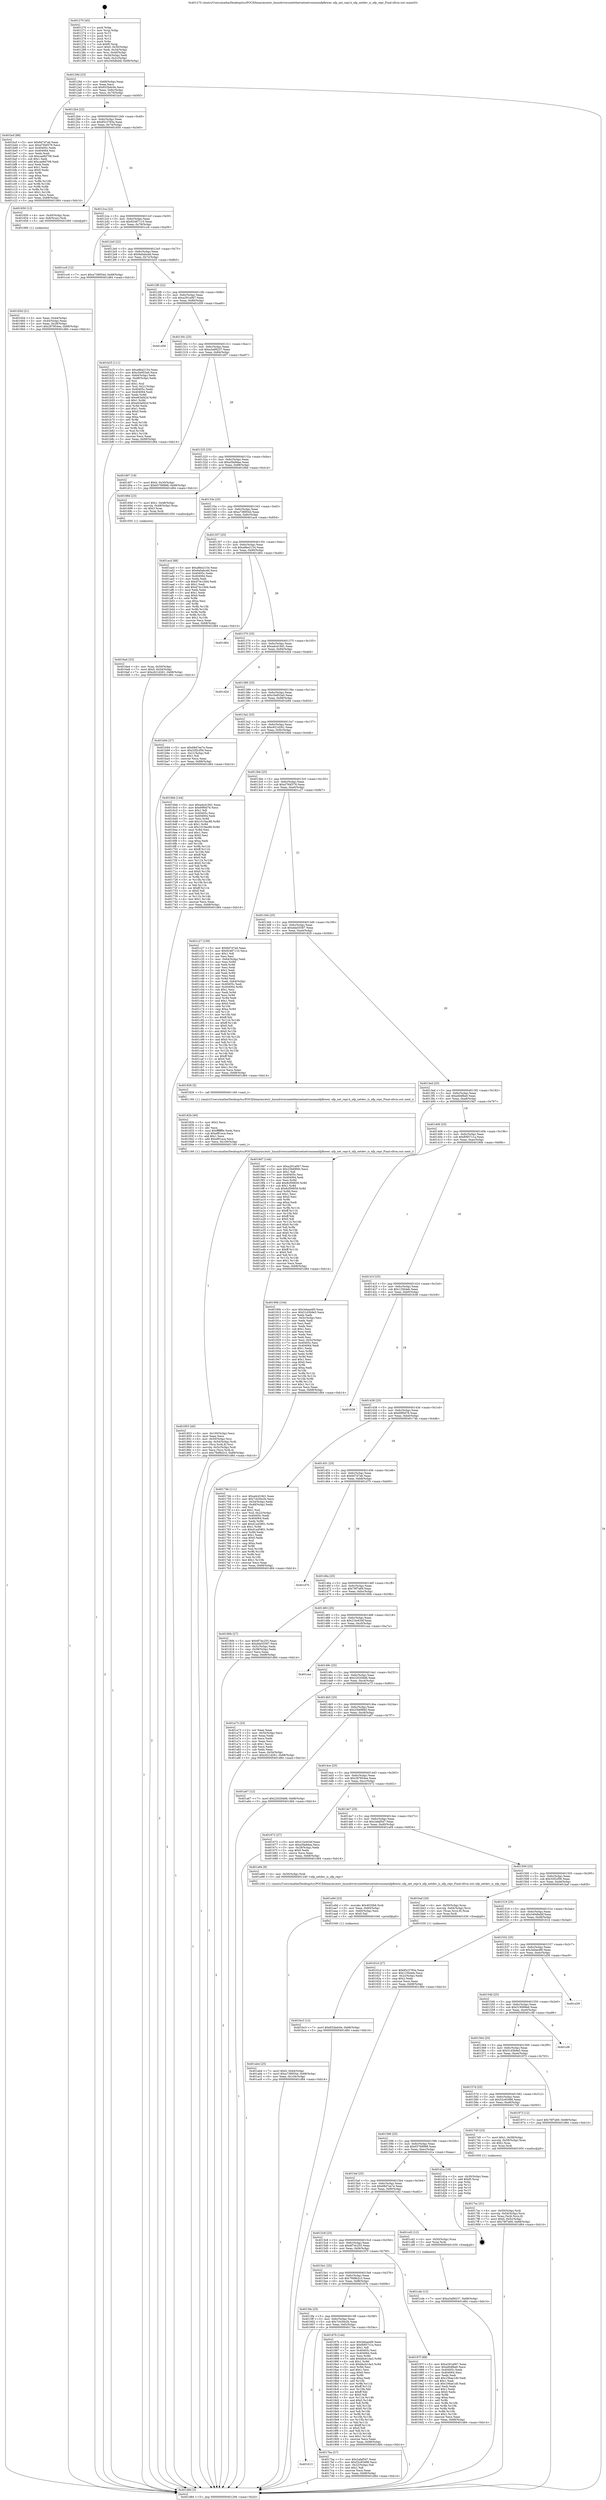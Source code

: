 digraph "0x401270" {
  label = "0x401270 (/mnt/c/Users/mathe/Desktop/tcc/POCII/binaries/extr_linuxdriversnetethernetnetronomenfpflower..nfp_net_repr.h_nfp_netdev_is_nfp_repr_Final-ollvm.out::main(0))"
  labelloc = "t"
  node[shape=record]

  Entry [label="",width=0.3,height=0.3,shape=circle,fillcolor=black,style=filled]
  "0x40129d" [label="{
     0x40129d [23]\l
     | [instrs]\l
     &nbsp;&nbsp;0x40129d \<+3\>: mov -0x68(%rbp),%eax\l
     &nbsp;&nbsp;0x4012a0 \<+2\>: mov %eax,%ecx\l
     &nbsp;&nbsp;0x4012a2 \<+6\>: sub $0x832bdc0e,%ecx\l
     &nbsp;&nbsp;0x4012a8 \<+3\>: mov %eax,-0x6c(%rbp)\l
     &nbsp;&nbsp;0x4012ab \<+3\>: mov %ecx,-0x70(%rbp)\l
     &nbsp;&nbsp;0x4012ae \<+6\>: je 0000000000401bcf \<main+0x95f\>\l
  }"]
  "0x401bcf" [label="{
     0x401bcf [88]\l
     | [instrs]\l
     &nbsp;&nbsp;0x401bcf \<+5\>: mov $0x6d7d7a6,%eax\l
     &nbsp;&nbsp;0x401bd4 \<+5\>: mov $0xd784f378,%ecx\l
     &nbsp;&nbsp;0x401bd9 \<+7\>: mov 0x40405c,%edx\l
     &nbsp;&nbsp;0x401be0 \<+7\>: mov 0x404064,%esi\l
     &nbsp;&nbsp;0x401be7 \<+2\>: mov %edx,%edi\l
     &nbsp;&nbsp;0x401be9 \<+6\>: sub $0xcae8d708,%edi\l
     &nbsp;&nbsp;0x401bef \<+3\>: sub $0x1,%edi\l
     &nbsp;&nbsp;0x401bf2 \<+6\>: add $0xcae8d708,%edi\l
     &nbsp;&nbsp;0x401bf8 \<+3\>: imul %edi,%edx\l
     &nbsp;&nbsp;0x401bfb \<+3\>: and $0x1,%edx\l
     &nbsp;&nbsp;0x401bfe \<+3\>: cmp $0x0,%edx\l
     &nbsp;&nbsp;0x401c01 \<+4\>: sete %r8b\l
     &nbsp;&nbsp;0x401c05 \<+3\>: cmp $0xa,%esi\l
     &nbsp;&nbsp;0x401c08 \<+4\>: setl %r9b\l
     &nbsp;&nbsp;0x401c0c \<+3\>: mov %r8b,%r10b\l
     &nbsp;&nbsp;0x401c0f \<+3\>: and %r9b,%r10b\l
     &nbsp;&nbsp;0x401c12 \<+3\>: xor %r9b,%r8b\l
     &nbsp;&nbsp;0x401c15 \<+3\>: or %r8b,%r10b\l
     &nbsp;&nbsp;0x401c18 \<+4\>: test $0x1,%r10b\l
     &nbsp;&nbsp;0x401c1c \<+3\>: cmovne %ecx,%eax\l
     &nbsp;&nbsp;0x401c1f \<+3\>: mov %eax,-0x68(%rbp)\l
     &nbsp;&nbsp;0x401c22 \<+5\>: jmp 0000000000401d84 \<main+0xb14\>\l
  }"]
  "0x4012b4" [label="{
     0x4012b4 [22]\l
     | [instrs]\l
     &nbsp;&nbsp;0x4012b4 \<+5\>: jmp 00000000004012b9 \<main+0x49\>\l
     &nbsp;&nbsp;0x4012b9 \<+3\>: mov -0x6c(%rbp),%eax\l
     &nbsp;&nbsp;0x4012bc \<+5\>: sub $0x85c3783a,%eax\l
     &nbsp;&nbsp;0x4012c1 \<+3\>: mov %eax,-0x74(%rbp)\l
     &nbsp;&nbsp;0x4012c4 \<+6\>: je 0000000000401650 \<main+0x3e0\>\l
  }"]
  Exit [label="",width=0.3,height=0.3,shape=circle,fillcolor=black,style=filled,peripheries=2]
  "0x401650" [label="{
     0x401650 [13]\l
     | [instrs]\l
     &nbsp;&nbsp;0x401650 \<+4\>: mov -0x40(%rbp),%rax\l
     &nbsp;&nbsp;0x401654 \<+4\>: mov 0x8(%rax),%rdi\l
     &nbsp;&nbsp;0x401658 \<+5\>: call 0000000000401060 \<atoi@plt\>\l
     | [calls]\l
     &nbsp;&nbsp;0x401060 \{1\} (unknown)\l
  }"]
  "0x4012ca" [label="{
     0x4012ca [22]\l
     | [instrs]\l
     &nbsp;&nbsp;0x4012ca \<+5\>: jmp 00000000004012cf \<main+0x5f\>\l
     &nbsp;&nbsp;0x4012cf \<+3\>: mov -0x6c(%rbp),%eax\l
     &nbsp;&nbsp;0x4012d2 \<+5\>: sub $0x92487110,%eax\l
     &nbsp;&nbsp;0x4012d7 \<+3\>: mov %eax,-0x78(%rbp)\l
     &nbsp;&nbsp;0x4012da \<+6\>: je 0000000000401cc6 \<main+0xa56\>\l
  }"]
  "0x401cde" [label="{
     0x401cde [12]\l
     | [instrs]\l
     &nbsp;&nbsp;0x401cde \<+7\>: movl $0xa3a99237,-0x68(%rbp)\l
     &nbsp;&nbsp;0x401ce5 \<+5\>: jmp 0000000000401d84 \<main+0xb14\>\l
  }"]
  "0x401cc6" [label="{
     0x401cc6 [12]\l
     | [instrs]\l
     &nbsp;&nbsp;0x401cc6 \<+7\>: movl $0xa738954d,-0x68(%rbp)\l
     &nbsp;&nbsp;0x401ccd \<+5\>: jmp 0000000000401d84 \<main+0xb14\>\l
  }"]
  "0x4012e0" [label="{
     0x4012e0 [22]\l
     | [instrs]\l
     &nbsp;&nbsp;0x4012e0 \<+5\>: jmp 00000000004012e5 \<main+0x75\>\l
     &nbsp;&nbsp;0x4012e5 \<+3\>: mov -0x6c(%rbp),%eax\l
     &nbsp;&nbsp;0x4012e8 \<+5\>: sub $0x9a0abcdd,%eax\l
     &nbsp;&nbsp;0x4012ed \<+3\>: mov %eax,-0x7c(%rbp)\l
     &nbsp;&nbsp;0x4012f0 \<+6\>: je 0000000000401b25 \<main+0x8b5\>\l
  }"]
  "0x401bc3" [label="{
     0x401bc3 [12]\l
     | [instrs]\l
     &nbsp;&nbsp;0x401bc3 \<+7\>: movl $0x832bdc0e,-0x68(%rbp)\l
     &nbsp;&nbsp;0x401bca \<+5\>: jmp 0000000000401d84 \<main+0xb14\>\l
  }"]
  "0x401b25" [label="{
     0x401b25 [111]\l
     | [instrs]\l
     &nbsp;&nbsp;0x401b25 \<+5\>: mov $0xa8be2154,%eax\l
     &nbsp;&nbsp;0x401b2a \<+5\>: mov $0xc5e953a0,%ecx\l
     &nbsp;&nbsp;0x401b2f \<+3\>: mov -0x64(%rbp),%edx\l
     &nbsp;&nbsp;0x401b32 \<+3\>: cmp -0x48(%rbp),%edx\l
     &nbsp;&nbsp;0x401b35 \<+4\>: setl %sil\l
     &nbsp;&nbsp;0x401b39 \<+4\>: and $0x1,%sil\l
     &nbsp;&nbsp;0x401b3d \<+4\>: mov %sil,-0x21(%rbp)\l
     &nbsp;&nbsp;0x401b41 \<+7\>: mov 0x40405c,%edx\l
     &nbsp;&nbsp;0x401b48 \<+7\>: mov 0x404064,%edi\l
     &nbsp;&nbsp;0x401b4f \<+3\>: mov %edx,%r8d\l
     &nbsp;&nbsp;0x401b52 \<+7\>: add $0xe63af42d,%r8d\l
     &nbsp;&nbsp;0x401b59 \<+4\>: sub $0x1,%r8d\l
     &nbsp;&nbsp;0x401b5d \<+7\>: sub $0xe63af42d,%r8d\l
     &nbsp;&nbsp;0x401b64 \<+4\>: imul %r8d,%edx\l
     &nbsp;&nbsp;0x401b68 \<+3\>: and $0x1,%edx\l
     &nbsp;&nbsp;0x401b6b \<+3\>: cmp $0x0,%edx\l
     &nbsp;&nbsp;0x401b6e \<+4\>: sete %sil\l
     &nbsp;&nbsp;0x401b72 \<+3\>: cmp $0xa,%edi\l
     &nbsp;&nbsp;0x401b75 \<+4\>: setl %r9b\l
     &nbsp;&nbsp;0x401b79 \<+3\>: mov %sil,%r10b\l
     &nbsp;&nbsp;0x401b7c \<+3\>: and %r9b,%r10b\l
     &nbsp;&nbsp;0x401b7f \<+3\>: xor %r9b,%sil\l
     &nbsp;&nbsp;0x401b82 \<+3\>: or %sil,%r10b\l
     &nbsp;&nbsp;0x401b85 \<+4\>: test $0x1,%r10b\l
     &nbsp;&nbsp;0x401b89 \<+3\>: cmovne %ecx,%eax\l
     &nbsp;&nbsp;0x401b8c \<+3\>: mov %eax,-0x68(%rbp)\l
     &nbsp;&nbsp;0x401b8f \<+5\>: jmp 0000000000401d84 \<main+0xb14\>\l
  }"]
  "0x4012f6" [label="{
     0x4012f6 [22]\l
     | [instrs]\l
     &nbsp;&nbsp;0x4012f6 \<+5\>: jmp 00000000004012fb \<main+0x8b\>\l
     &nbsp;&nbsp;0x4012fb \<+3\>: mov -0x6c(%rbp),%eax\l
     &nbsp;&nbsp;0x4012fe \<+5\>: sub $0xa291a067,%eax\l
     &nbsp;&nbsp;0x401303 \<+3\>: mov %eax,-0x80(%rbp)\l
     &nbsp;&nbsp;0x401306 \<+6\>: je 0000000000401d58 \<main+0xae8\>\l
  }"]
  "0x401ab4" [label="{
     0x401ab4 [25]\l
     | [instrs]\l
     &nbsp;&nbsp;0x401ab4 \<+7\>: movl $0x0,-0x64(%rbp)\l
     &nbsp;&nbsp;0x401abb \<+7\>: movl $0xa738954d,-0x68(%rbp)\l
     &nbsp;&nbsp;0x401ac2 \<+6\>: mov %eax,-0x104(%rbp)\l
     &nbsp;&nbsp;0x401ac8 \<+5\>: jmp 0000000000401d84 \<main+0xb14\>\l
  }"]
  "0x401d58" [label="{
     0x401d58\l
  }", style=dashed]
  "0x40130c" [label="{
     0x40130c [25]\l
     | [instrs]\l
     &nbsp;&nbsp;0x40130c \<+5\>: jmp 0000000000401311 \<main+0xa1\>\l
     &nbsp;&nbsp;0x401311 \<+3\>: mov -0x6c(%rbp),%eax\l
     &nbsp;&nbsp;0x401314 \<+5\>: sub $0xa3a99237,%eax\l
     &nbsp;&nbsp;0x401319 \<+6\>: mov %eax,-0x84(%rbp)\l
     &nbsp;&nbsp;0x40131f \<+6\>: je 0000000000401d07 \<main+0xa97\>\l
  }"]
  "0x401a9d" [label="{
     0x401a9d [23]\l
     | [instrs]\l
     &nbsp;&nbsp;0x401a9d \<+10\>: movabs $0x4020b6,%rdi\l
     &nbsp;&nbsp;0x401aa7 \<+3\>: mov %eax,-0x60(%rbp)\l
     &nbsp;&nbsp;0x401aaa \<+3\>: mov -0x60(%rbp),%esi\l
     &nbsp;&nbsp;0x401aad \<+2\>: mov $0x0,%al\l
     &nbsp;&nbsp;0x401aaf \<+5\>: call 0000000000401040 \<printf@plt\>\l
     | [calls]\l
     &nbsp;&nbsp;0x401040 \{1\} (unknown)\l
  }"]
  "0x401d07" [label="{
     0x401d07 [19]\l
     | [instrs]\l
     &nbsp;&nbsp;0x401d07 \<+7\>: movl $0x0,-0x30(%rbp)\l
     &nbsp;&nbsp;0x401d0e \<+7\>: movl $0x65768988,-0x68(%rbp)\l
     &nbsp;&nbsp;0x401d15 \<+5\>: jmp 0000000000401d84 \<main+0xb14\>\l
  }"]
  "0x401325" [label="{
     0x401325 [25]\l
     | [instrs]\l
     &nbsp;&nbsp;0x401325 \<+5\>: jmp 000000000040132a \<main+0xba\>\l
     &nbsp;&nbsp;0x40132a \<+3\>: mov -0x6c(%rbp),%eax\l
     &nbsp;&nbsp;0x40132d \<+5\>: sub $0xa5fa9daa,%eax\l
     &nbsp;&nbsp;0x401332 \<+6\>: mov %eax,-0x88(%rbp)\l
     &nbsp;&nbsp;0x401338 \<+6\>: je 000000000040168d \<main+0x41d\>\l
  }"]
  "0x401853" [label="{
     0x401853 [40]\l
     | [instrs]\l
     &nbsp;&nbsp;0x401853 \<+6\>: mov -0x100(%rbp),%ecx\l
     &nbsp;&nbsp;0x401859 \<+3\>: imul %eax,%ecx\l
     &nbsp;&nbsp;0x40185c \<+4\>: mov -0x50(%rbp),%rsi\l
     &nbsp;&nbsp;0x401860 \<+4\>: movslq -0x54(%rbp),%rdi\l
     &nbsp;&nbsp;0x401864 \<+4\>: mov (%rsi,%rdi,8),%rsi\l
     &nbsp;&nbsp;0x401868 \<+4\>: movslq -0x5c(%rbp),%rdi\l
     &nbsp;&nbsp;0x40186c \<+3\>: mov %ecx,(%rsi,%rdi,4)\l
     &nbsp;&nbsp;0x40186f \<+7\>: movl $0x79d9b2c3,-0x68(%rbp)\l
     &nbsp;&nbsp;0x401876 \<+5\>: jmp 0000000000401d84 \<main+0xb14\>\l
  }"]
  "0x40168d" [label="{
     0x40168d [23]\l
     | [instrs]\l
     &nbsp;&nbsp;0x40168d \<+7\>: movl $0x1,-0x48(%rbp)\l
     &nbsp;&nbsp;0x401694 \<+4\>: movslq -0x48(%rbp),%rax\l
     &nbsp;&nbsp;0x401698 \<+4\>: shl $0x3,%rax\l
     &nbsp;&nbsp;0x40169c \<+3\>: mov %rax,%rdi\l
     &nbsp;&nbsp;0x40169f \<+5\>: call 0000000000401050 \<malloc@plt\>\l
     | [calls]\l
     &nbsp;&nbsp;0x401050 \{1\} (unknown)\l
  }"]
  "0x40133e" [label="{
     0x40133e [25]\l
     | [instrs]\l
     &nbsp;&nbsp;0x40133e \<+5\>: jmp 0000000000401343 \<main+0xd3\>\l
     &nbsp;&nbsp;0x401343 \<+3\>: mov -0x6c(%rbp),%eax\l
     &nbsp;&nbsp;0x401346 \<+5\>: sub $0xa738954d,%eax\l
     &nbsp;&nbsp;0x40134b \<+6\>: mov %eax,-0x8c(%rbp)\l
     &nbsp;&nbsp;0x401351 \<+6\>: je 0000000000401acd \<main+0x85d\>\l
  }"]
  "0x40182b" [label="{
     0x40182b [40]\l
     | [instrs]\l
     &nbsp;&nbsp;0x40182b \<+5\>: mov $0x2,%ecx\l
     &nbsp;&nbsp;0x401830 \<+1\>: cltd\l
     &nbsp;&nbsp;0x401831 \<+2\>: idiv %ecx\l
     &nbsp;&nbsp;0x401833 \<+6\>: imul $0xfffffffe,%edx,%ecx\l
     &nbsp;&nbsp;0x401839 \<+6\>: sub $0xef91ece,%ecx\l
     &nbsp;&nbsp;0x40183f \<+3\>: add $0x1,%ecx\l
     &nbsp;&nbsp;0x401842 \<+6\>: add $0xef91ece,%ecx\l
     &nbsp;&nbsp;0x401848 \<+6\>: mov %ecx,-0x100(%rbp)\l
     &nbsp;&nbsp;0x40184e \<+5\>: call 0000000000401160 \<next_i\>\l
     | [calls]\l
     &nbsp;&nbsp;0x401160 \{1\} (/mnt/c/Users/mathe/Desktop/tcc/POCII/binaries/extr_linuxdriversnetethernetnetronomenfpflower..nfp_net_repr.h_nfp_netdev_is_nfp_repr_Final-ollvm.out::next_i)\l
  }"]
  "0x401acd" [label="{
     0x401acd [88]\l
     | [instrs]\l
     &nbsp;&nbsp;0x401acd \<+5\>: mov $0xa8be2154,%eax\l
     &nbsp;&nbsp;0x401ad2 \<+5\>: mov $0x9a0abcdd,%ecx\l
     &nbsp;&nbsp;0x401ad7 \<+7\>: mov 0x40405c,%edx\l
     &nbsp;&nbsp;0x401ade \<+7\>: mov 0x404064,%esi\l
     &nbsp;&nbsp;0x401ae5 \<+2\>: mov %edx,%edi\l
     &nbsp;&nbsp;0x401ae7 \<+6\>: sub $0xd74c19d4,%edi\l
     &nbsp;&nbsp;0x401aed \<+3\>: sub $0x1,%edi\l
     &nbsp;&nbsp;0x401af0 \<+6\>: add $0xd74c19d4,%edi\l
     &nbsp;&nbsp;0x401af6 \<+3\>: imul %edi,%edx\l
     &nbsp;&nbsp;0x401af9 \<+3\>: and $0x1,%edx\l
     &nbsp;&nbsp;0x401afc \<+3\>: cmp $0x0,%edx\l
     &nbsp;&nbsp;0x401aff \<+4\>: sete %r8b\l
     &nbsp;&nbsp;0x401b03 \<+3\>: cmp $0xa,%esi\l
     &nbsp;&nbsp;0x401b06 \<+4\>: setl %r9b\l
     &nbsp;&nbsp;0x401b0a \<+3\>: mov %r8b,%r10b\l
     &nbsp;&nbsp;0x401b0d \<+3\>: and %r9b,%r10b\l
     &nbsp;&nbsp;0x401b10 \<+3\>: xor %r9b,%r8b\l
     &nbsp;&nbsp;0x401b13 \<+3\>: or %r8b,%r10b\l
     &nbsp;&nbsp;0x401b16 \<+4\>: test $0x1,%r10b\l
     &nbsp;&nbsp;0x401b1a \<+3\>: cmovne %ecx,%eax\l
     &nbsp;&nbsp;0x401b1d \<+3\>: mov %eax,-0x68(%rbp)\l
     &nbsp;&nbsp;0x401b20 \<+5\>: jmp 0000000000401d84 \<main+0xb14\>\l
  }"]
  "0x401357" [label="{
     0x401357 [25]\l
     | [instrs]\l
     &nbsp;&nbsp;0x401357 \<+5\>: jmp 000000000040135c \<main+0xec\>\l
     &nbsp;&nbsp;0x40135c \<+3\>: mov -0x6c(%rbp),%eax\l
     &nbsp;&nbsp;0x40135f \<+5\>: sub $0xa8be2154,%eax\l
     &nbsp;&nbsp;0x401364 \<+6\>: mov %eax,-0x90(%rbp)\l
     &nbsp;&nbsp;0x40136a \<+6\>: je 0000000000401d64 \<main+0xaf4\>\l
  }"]
  "0x4017ec" [label="{
     0x4017ec [31]\l
     | [instrs]\l
     &nbsp;&nbsp;0x4017ec \<+4\>: mov -0x50(%rbp),%rdi\l
     &nbsp;&nbsp;0x4017f0 \<+4\>: movslq -0x54(%rbp),%rcx\l
     &nbsp;&nbsp;0x4017f4 \<+4\>: mov %rax,(%rdi,%rcx,8)\l
     &nbsp;&nbsp;0x4017f8 \<+7\>: movl $0x0,-0x5c(%rbp)\l
     &nbsp;&nbsp;0x4017ff \<+7\>: movl $0x78f7a69,-0x68(%rbp)\l
     &nbsp;&nbsp;0x401806 \<+5\>: jmp 0000000000401d84 \<main+0xb14\>\l
  }"]
  "0x401d64" [label="{
     0x401d64\l
  }", style=dashed]
  "0x401370" [label="{
     0x401370 [25]\l
     | [instrs]\l
     &nbsp;&nbsp;0x401370 \<+5\>: jmp 0000000000401375 \<main+0x105\>\l
     &nbsp;&nbsp;0x401375 \<+3\>: mov -0x6c(%rbp),%eax\l
     &nbsp;&nbsp;0x401378 \<+5\>: sub $0xadcd19d1,%eax\l
     &nbsp;&nbsp;0x40137d \<+6\>: mov %eax,-0x94(%rbp)\l
     &nbsp;&nbsp;0x401383 \<+6\>: je 0000000000401d2d \<main+0xabd\>\l
  }"]
  "0x401613" [label="{
     0x401613\l
  }", style=dashed]
  "0x401d2d" [label="{
     0x401d2d\l
  }", style=dashed]
  "0x401389" [label="{
     0x401389 [25]\l
     | [instrs]\l
     &nbsp;&nbsp;0x401389 \<+5\>: jmp 000000000040138e \<main+0x11e\>\l
     &nbsp;&nbsp;0x40138e \<+3\>: mov -0x6c(%rbp),%eax\l
     &nbsp;&nbsp;0x401391 \<+5\>: sub $0xc5e953a0,%eax\l
     &nbsp;&nbsp;0x401396 \<+6\>: mov %eax,-0x98(%rbp)\l
     &nbsp;&nbsp;0x40139c \<+6\>: je 0000000000401b94 \<main+0x924\>\l
  }"]
  "0x4017ba" [label="{
     0x4017ba [27]\l
     | [instrs]\l
     &nbsp;&nbsp;0x4017ba \<+5\>: mov $0x2afaf5d7,%eax\l
     &nbsp;&nbsp;0x4017bf \<+5\>: mov $0x52c65488,%ecx\l
     &nbsp;&nbsp;0x4017c4 \<+3\>: mov -0x22(%rbp),%dl\l
     &nbsp;&nbsp;0x4017c7 \<+3\>: test $0x1,%dl\l
     &nbsp;&nbsp;0x4017ca \<+3\>: cmovne %ecx,%eax\l
     &nbsp;&nbsp;0x4017cd \<+3\>: mov %eax,-0x68(%rbp)\l
     &nbsp;&nbsp;0x4017d0 \<+5\>: jmp 0000000000401d84 \<main+0xb14\>\l
  }"]
  "0x401b94" [label="{
     0x401b94 [27]\l
     | [instrs]\l
     &nbsp;&nbsp;0x401b94 \<+5\>: mov $0x68d7ee7e,%eax\l
     &nbsp;&nbsp;0x401b99 \<+5\>: mov $0x32f2cf56,%ecx\l
     &nbsp;&nbsp;0x401b9e \<+3\>: mov -0x21(%rbp),%dl\l
     &nbsp;&nbsp;0x401ba1 \<+3\>: test $0x1,%dl\l
     &nbsp;&nbsp;0x401ba4 \<+3\>: cmovne %ecx,%eax\l
     &nbsp;&nbsp;0x401ba7 \<+3\>: mov %eax,-0x68(%rbp)\l
     &nbsp;&nbsp;0x401baa \<+5\>: jmp 0000000000401d84 \<main+0xb14\>\l
  }"]
  "0x4013a2" [label="{
     0x4013a2 [25]\l
     | [instrs]\l
     &nbsp;&nbsp;0x4013a2 \<+5\>: jmp 00000000004013a7 \<main+0x137\>\l
     &nbsp;&nbsp;0x4013a7 \<+3\>: mov -0x6c(%rbp),%eax\l
     &nbsp;&nbsp;0x4013aa \<+5\>: sub $0xc621d261,%eax\l
     &nbsp;&nbsp;0x4013af \<+6\>: mov %eax,-0x9c(%rbp)\l
     &nbsp;&nbsp;0x4013b5 \<+6\>: je 00000000004016bb \<main+0x44b\>\l
  }"]
  "0x4015fa" [label="{
     0x4015fa [25]\l
     | [instrs]\l
     &nbsp;&nbsp;0x4015fa \<+5\>: jmp 00000000004015ff \<main+0x38f\>\l
     &nbsp;&nbsp;0x4015ff \<+3\>: mov -0x6c(%rbp),%eax\l
     &nbsp;&nbsp;0x401602 \<+5\>: sub $0x7cb30e2b,%eax\l
     &nbsp;&nbsp;0x401607 \<+6\>: mov %eax,-0xfc(%rbp)\l
     &nbsp;&nbsp;0x40160d \<+6\>: je 00000000004017ba \<main+0x54a\>\l
  }"]
  "0x4016bb" [label="{
     0x4016bb [144]\l
     | [instrs]\l
     &nbsp;&nbsp;0x4016bb \<+5\>: mov $0xadcd19d1,%eax\l
     &nbsp;&nbsp;0x4016c0 \<+5\>: mov $0x69f0d76,%ecx\l
     &nbsp;&nbsp;0x4016c5 \<+2\>: mov $0x1,%dl\l
     &nbsp;&nbsp;0x4016c7 \<+7\>: mov 0x40405c,%esi\l
     &nbsp;&nbsp;0x4016ce \<+7\>: mov 0x404064,%edi\l
     &nbsp;&nbsp;0x4016d5 \<+3\>: mov %esi,%r8d\l
     &nbsp;&nbsp;0x4016d8 \<+7\>: add $0x1019ac88,%r8d\l
     &nbsp;&nbsp;0x4016df \<+4\>: sub $0x1,%r8d\l
     &nbsp;&nbsp;0x4016e3 \<+7\>: sub $0x1019ac88,%r8d\l
     &nbsp;&nbsp;0x4016ea \<+4\>: imul %r8d,%esi\l
     &nbsp;&nbsp;0x4016ee \<+3\>: and $0x1,%esi\l
     &nbsp;&nbsp;0x4016f1 \<+3\>: cmp $0x0,%esi\l
     &nbsp;&nbsp;0x4016f4 \<+4\>: sete %r9b\l
     &nbsp;&nbsp;0x4016f8 \<+3\>: cmp $0xa,%edi\l
     &nbsp;&nbsp;0x4016fb \<+4\>: setl %r10b\l
     &nbsp;&nbsp;0x4016ff \<+3\>: mov %r9b,%r11b\l
     &nbsp;&nbsp;0x401702 \<+4\>: xor $0xff,%r11b\l
     &nbsp;&nbsp;0x401706 \<+3\>: mov %r10b,%bl\l
     &nbsp;&nbsp;0x401709 \<+3\>: xor $0xff,%bl\l
     &nbsp;&nbsp;0x40170c \<+3\>: xor $0x0,%dl\l
     &nbsp;&nbsp;0x40170f \<+3\>: mov %r11b,%r14b\l
     &nbsp;&nbsp;0x401712 \<+4\>: and $0x0,%r14b\l
     &nbsp;&nbsp;0x401716 \<+3\>: and %dl,%r9b\l
     &nbsp;&nbsp;0x401719 \<+3\>: mov %bl,%r15b\l
     &nbsp;&nbsp;0x40171c \<+4\>: and $0x0,%r15b\l
     &nbsp;&nbsp;0x401720 \<+3\>: and %dl,%r10b\l
     &nbsp;&nbsp;0x401723 \<+3\>: or %r9b,%r14b\l
     &nbsp;&nbsp;0x401726 \<+3\>: or %r10b,%r15b\l
     &nbsp;&nbsp;0x401729 \<+3\>: xor %r15b,%r14b\l
     &nbsp;&nbsp;0x40172c \<+3\>: or %bl,%r11b\l
     &nbsp;&nbsp;0x40172f \<+4\>: xor $0xff,%r11b\l
     &nbsp;&nbsp;0x401733 \<+3\>: or $0x0,%dl\l
     &nbsp;&nbsp;0x401736 \<+3\>: and %dl,%r11b\l
     &nbsp;&nbsp;0x401739 \<+3\>: or %r11b,%r14b\l
     &nbsp;&nbsp;0x40173c \<+4\>: test $0x1,%r14b\l
     &nbsp;&nbsp;0x401740 \<+3\>: cmovne %ecx,%eax\l
     &nbsp;&nbsp;0x401743 \<+3\>: mov %eax,-0x68(%rbp)\l
     &nbsp;&nbsp;0x401746 \<+5\>: jmp 0000000000401d84 \<main+0xb14\>\l
  }"]
  "0x4013bb" [label="{
     0x4013bb [25]\l
     | [instrs]\l
     &nbsp;&nbsp;0x4013bb \<+5\>: jmp 00000000004013c0 \<main+0x150\>\l
     &nbsp;&nbsp;0x4013c0 \<+3\>: mov -0x6c(%rbp),%eax\l
     &nbsp;&nbsp;0x4013c3 \<+5\>: sub $0xd784f378,%eax\l
     &nbsp;&nbsp;0x4013c8 \<+6\>: mov %eax,-0xa0(%rbp)\l
     &nbsp;&nbsp;0x4013ce \<+6\>: je 0000000000401c27 \<main+0x9b7\>\l
  }"]
  "0x40187b" [label="{
     0x40187b [144]\l
     | [instrs]\l
     &nbsp;&nbsp;0x40187b \<+5\>: mov $0x3ebae4f0,%eax\l
     &nbsp;&nbsp;0x401880 \<+5\>: mov $0xf0857c1a,%ecx\l
     &nbsp;&nbsp;0x401885 \<+2\>: mov $0x1,%dl\l
     &nbsp;&nbsp;0x401887 \<+7\>: mov 0x40405c,%esi\l
     &nbsp;&nbsp;0x40188e \<+7\>: mov 0x404064,%edi\l
     &nbsp;&nbsp;0x401895 \<+3\>: mov %esi,%r8d\l
     &nbsp;&nbsp;0x401898 \<+7\>: add $0xbbcb1da3,%r8d\l
     &nbsp;&nbsp;0x40189f \<+4\>: sub $0x1,%r8d\l
     &nbsp;&nbsp;0x4018a3 \<+7\>: sub $0xbbcb1da3,%r8d\l
     &nbsp;&nbsp;0x4018aa \<+4\>: imul %r8d,%esi\l
     &nbsp;&nbsp;0x4018ae \<+3\>: and $0x1,%esi\l
     &nbsp;&nbsp;0x4018b1 \<+3\>: cmp $0x0,%esi\l
     &nbsp;&nbsp;0x4018b4 \<+4\>: sete %r9b\l
     &nbsp;&nbsp;0x4018b8 \<+3\>: cmp $0xa,%edi\l
     &nbsp;&nbsp;0x4018bb \<+4\>: setl %r10b\l
     &nbsp;&nbsp;0x4018bf \<+3\>: mov %r9b,%r11b\l
     &nbsp;&nbsp;0x4018c2 \<+4\>: xor $0xff,%r11b\l
     &nbsp;&nbsp;0x4018c6 \<+3\>: mov %r10b,%bl\l
     &nbsp;&nbsp;0x4018c9 \<+3\>: xor $0xff,%bl\l
     &nbsp;&nbsp;0x4018cc \<+3\>: xor $0x0,%dl\l
     &nbsp;&nbsp;0x4018cf \<+3\>: mov %r11b,%r14b\l
     &nbsp;&nbsp;0x4018d2 \<+4\>: and $0x0,%r14b\l
     &nbsp;&nbsp;0x4018d6 \<+3\>: and %dl,%r9b\l
     &nbsp;&nbsp;0x4018d9 \<+3\>: mov %bl,%r15b\l
     &nbsp;&nbsp;0x4018dc \<+4\>: and $0x0,%r15b\l
     &nbsp;&nbsp;0x4018e0 \<+3\>: and %dl,%r10b\l
     &nbsp;&nbsp;0x4018e3 \<+3\>: or %r9b,%r14b\l
     &nbsp;&nbsp;0x4018e6 \<+3\>: or %r10b,%r15b\l
     &nbsp;&nbsp;0x4018e9 \<+3\>: xor %r15b,%r14b\l
     &nbsp;&nbsp;0x4018ec \<+3\>: or %bl,%r11b\l
     &nbsp;&nbsp;0x4018ef \<+4\>: xor $0xff,%r11b\l
     &nbsp;&nbsp;0x4018f3 \<+3\>: or $0x0,%dl\l
     &nbsp;&nbsp;0x4018f6 \<+3\>: and %dl,%r11b\l
     &nbsp;&nbsp;0x4018f9 \<+3\>: or %r11b,%r14b\l
     &nbsp;&nbsp;0x4018fc \<+4\>: test $0x1,%r14b\l
     &nbsp;&nbsp;0x401900 \<+3\>: cmovne %ecx,%eax\l
     &nbsp;&nbsp;0x401903 \<+3\>: mov %eax,-0x68(%rbp)\l
     &nbsp;&nbsp;0x401906 \<+5\>: jmp 0000000000401d84 \<main+0xb14\>\l
  }"]
  "0x401c27" [label="{
     0x401c27 [159]\l
     | [instrs]\l
     &nbsp;&nbsp;0x401c27 \<+5\>: mov $0x6d7d7a6,%eax\l
     &nbsp;&nbsp;0x401c2c \<+5\>: mov $0x92487110,%ecx\l
     &nbsp;&nbsp;0x401c31 \<+2\>: mov $0x1,%dl\l
     &nbsp;&nbsp;0x401c33 \<+2\>: xor %esi,%esi\l
     &nbsp;&nbsp;0x401c35 \<+3\>: mov -0x64(%rbp),%edi\l
     &nbsp;&nbsp;0x401c38 \<+3\>: mov %esi,%r8d\l
     &nbsp;&nbsp;0x401c3b \<+3\>: sub %edi,%r8d\l
     &nbsp;&nbsp;0x401c3e \<+2\>: mov %esi,%edi\l
     &nbsp;&nbsp;0x401c40 \<+3\>: sub $0x1,%edi\l
     &nbsp;&nbsp;0x401c43 \<+3\>: add %edi,%r8d\l
     &nbsp;&nbsp;0x401c46 \<+2\>: mov %esi,%edi\l
     &nbsp;&nbsp;0x401c48 \<+3\>: sub %r8d,%edi\l
     &nbsp;&nbsp;0x401c4b \<+3\>: mov %edi,-0x64(%rbp)\l
     &nbsp;&nbsp;0x401c4e \<+7\>: mov 0x40405c,%edi\l
     &nbsp;&nbsp;0x401c55 \<+8\>: mov 0x404064,%r8d\l
     &nbsp;&nbsp;0x401c5d \<+3\>: sub $0x1,%esi\l
     &nbsp;&nbsp;0x401c60 \<+3\>: mov %edi,%r9d\l
     &nbsp;&nbsp;0x401c63 \<+3\>: add %esi,%r9d\l
     &nbsp;&nbsp;0x401c66 \<+4\>: imul %r9d,%edi\l
     &nbsp;&nbsp;0x401c6a \<+3\>: and $0x1,%edi\l
     &nbsp;&nbsp;0x401c6d \<+3\>: cmp $0x0,%edi\l
     &nbsp;&nbsp;0x401c70 \<+4\>: sete %r10b\l
     &nbsp;&nbsp;0x401c74 \<+4\>: cmp $0xa,%r8d\l
     &nbsp;&nbsp;0x401c78 \<+4\>: setl %r11b\l
     &nbsp;&nbsp;0x401c7c \<+3\>: mov %r10b,%bl\l
     &nbsp;&nbsp;0x401c7f \<+3\>: xor $0xff,%bl\l
     &nbsp;&nbsp;0x401c82 \<+3\>: mov %r11b,%r14b\l
     &nbsp;&nbsp;0x401c85 \<+4\>: xor $0xff,%r14b\l
     &nbsp;&nbsp;0x401c89 \<+3\>: xor $0x0,%dl\l
     &nbsp;&nbsp;0x401c8c \<+3\>: mov %bl,%r15b\l
     &nbsp;&nbsp;0x401c8f \<+4\>: and $0x0,%r15b\l
     &nbsp;&nbsp;0x401c93 \<+3\>: and %dl,%r10b\l
     &nbsp;&nbsp;0x401c96 \<+3\>: mov %r14b,%r12b\l
     &nbsp;&nbsp;0x401c99 \<+4\>: and $0x0,%r12b\l
     &nbsp;&nbsp;0x401c9d \<+3\>: and %dl,%r11b\l
     &nbsp;&nbsp;0x401ca0 \<+3\>: or %r10b,%r15b\l
     &nbsp;&nbsp;0x401ca3 \<+3\>: or %r11b,%r12b\l
     &nbsp;&nbsp;0x401ca6 \<+3\>: xor %r12b,%r15b\l
     &nbsp;&nbsp;0x401ca9 \<+3\>: or %r14b,%bl\l
     &nbsp;&nbsp;0x401cac \<+3\>: xor $0xff,%bl\l
     &nbsp;&nbsp;0x401caf \<+3\>: or $0x0,%dl\l
     &nbsp;&nbsp;0x401cb2 \<+2\>: and %dl,%bl\l
     &nbsp;&nbsp;0x401cb4 \<+3\>: or %bl,%r15b\l
     &nbsp;&nbsp;0x401cb7 \<+4\>: test $0x1,%r15b\l
     &nbsp;&nbsp;0x401cbb \<+3\>: cmovne %ecx,%eax\l
     &nbsp;&nbsp;0x401cbe \<+3\>: mov %eax,-0x68(%rbp)\l
     &nbsp;&nbsp;0x401cc1 \<+5\>: jmp 0000000000401d84 \<main+0xb14\>\l
  }"]
  "0x4013d4" [label="{
     0x4013d4 [25]\l
     | [instrs]\l
     &nbsp;&nbsp;0x4013d4 \<+5\>: jmp 00000000004013d9 \<main+0x169\>\l
     &nbsp;&nbsp;0x4013d9 \<+3\>: mov -0x6c(%rbp),%eax\l
     &nbsp;&nbsp;0x4013dc \<+5\>: sub $0xdda55587,%eax\l
     &nbsp;&nbsp;0x4013e1 \<+6\>: mov %eax,-0xa4(%rbp)\l
     &nbsp;&nbsp;0x4013e7 \<+6\>: je 0000000000401826 \<main+0x5b6\>\l
  }"]
  "0x4015e1" [label="{
     0x4015e1 [25]\l
     | [instrs]\l
     &nbsp;&nbsp;0x4015e1 \<+5\>: jmp 00000000004015e6 \<main+0x376\>\l
     &nbsp;&nbsp;0x4015e6 \<+3\>: mov -0x6c(%rbp),%eax\l
     &nbsp;&nbsp;0x4015e9 \<+5\>: sub $0x79d9b2c3,%eax\l
     &nbsp;&nbsp;0x4015ee \<+6\>: mov %eax,-0xf8(%rbp)\l
     &nbsp;&nbsp;0x4015f4 \<+6\>: je 000000000040187b \<main+0x60b\>\l
  }"]
  "0x401826" [label="{
     0x401826 [5]\l
     | [instrs]\l
     &nbsp;&nbsp;0x401826 \<+5\>: call 0000000000401160 \<next_i\>\l
     | [calls]\l
     &nbsp;&nbsp;0x401160 \{1\} (/mnt/c/Users/mathe/Desktop/tcc/POCII/binaries/extr_linuxdriversnetethernetnetronomenfpflower..nfp_net_repr.h_nfp_netdev_is_nfp_repr_Final-ollvm.out::next_i)\l
  }"]
  "0x4013ed" [label="{
     0x4013ed [25]\l
     | [instrs]\l
     &nbsp;&nbsp;0x4013ed \<+5\>: jmp 00000000004013f2 \<main+0x182\>\l
     &nbsp;&nbsp;0x4013f2 \<+3\>: mov -0x6c(%rbp),%eax\l
     &nbsp;&nbsp;0x4013f5 \<+5\>: sub $0xefd4fbe0,%eax\l
     &nbsp;&nbsp;0x4013fa \<+6\>: mov %eax,-0xa8(%rbp)\l
     &nbsp;&nbsp;0x401400 \<+6\>: je 00000000004019d7 \<main+0x767\>\l
  }"]
  "0x40197f" [label="{
     0x40197f [88]\l
     | [instrs]\l
     &nbsp;&nbsp;0x40197f \<+5\>: mov $0xa291a067,%eax\l
     &nbsp;&nbsp;0x401984 \<+5\>: mov $0xefd4fbe0,%ecx\l
     &nbsp;&nbsp;0x401989 \<+7\>: mov 0x40405c,%edx\l
     &nbsp;&nbsp;0x401990 \<+7\>: mov 0x404064,%esi\l
     &nbsp;&nbsp;0x401997 \<+2\>: mov %edx,%edi\l
     &nbsp;&nbsp;0x401999 \<+6\>: add $0x106ae1d0,%edi\l
     &nbsp;&nbsp;0x40199f \<+3\>: sub $0x1,%edi\l
     &nbsp;&nbsp;0x4019a2 \<+6\>: sub $0x106ae1d0,%edi\l
     &nbsp;&nbsp;0x4019a8 \<+3\>: imul %edi,%edx\l
     &nbsp;&nbsp;0x4019ab \<+3\>: and $0x1,%edx\l
     &nbsp;&nbsp;0x4019ae \<+3\>: cmp $0x0,%edx\l
     &nbsp;&nbsp;0x4019b1 \<+4\>: sete %r8b\l
     &nbsp;&nbsp;0x4019b5 \<+3\>: cmp $0xa,%esi\l
     &nbsp;&nbsp;0x4019b8 \<+4\>: setl %r9b\l
     &nbsp;&nbsp;0x4019bc \<+3\>: mov %r8b,%r10b\l
     &nbsp;&nbsp;0x4019bf \<+3\>: and %r9b,%r10b\l
     &nbsp;&nbsp;0x4019c2 \<+3\>: xor %r9b,%r8b\l
     &nbsp;&nbsp;0x4019c5 \<+3\>: or %r8b,%r10b\l
     &nbsp;&nbsp;0x4019c8 \<+4\>: test $0x1,%r10b\l
     &nbsp;&nbsp;0x4019cc \<+3\>: cmovne %ecx,%eax\l
     &nbsp;&nbsp;0x4019cf \<+3\>: mov %eax,-0x68(%rbp)\l
     &nbsp;&nbsp;0x4019d2 \<+5\>: jmp 0000000000401d84 \<main+0xb14\>\l
  }"]
  "0x4019d7" [label="{
     0x4019d7 [144]\l
     | [instrs]\l
     &nbsp;&nbsp;0x4019d7 \<+5\>: mov $0xa291a067,%eax\l
     &nbsp;&nbsp;0x4019dc \<+5\>: mov $0x25b69f40,%ecx\l
     &nbsp;&nbsp;0x4019e1 \<+2\>: mov $0x1,%dl\l
     &nbsp;&nbsp;0x4019e3 \<+7\>: mov 0x40405c,%esi\l
     &nbsp;&nbsp;0x4019ea \<+7\>: mov 0x404064,%edi\l
     &nbsp;&nbsp;0x4019f1 \<+3\>: mov %esi,%r8d\l
     &nbsp;&nbsp;0x4019f4 \<+7\>: add $0x8cf56859,%r8d\l
     &nbsp;&nbsp;0x4019fb \<+4\>: sub $0x1,%r8d\l
     &nbsp;&nbsp;0x4019ff \<+7\>: sub $0x8cf56859,%r8d\l
     &nbsp;&nbsp;0x401a06 \<+4\>: imul %r8d,%esi\l
     &nbsp;&nbsp;0x401a0a \<+3\>: and $0x1,%esi\l
     &nbsp;&nbsp;0x401a0d \<+3\>: cmp $0x0,%esi\l
     &nbsp;&nbsp;0x401a10 \<+4\>: sete %r9b\l
     &nbsp;&nbsp;0x401a14 \<+3\>: cmp $0xa,%edi\l
     &nbsp;&nbsp;0x401a17 \<+4\>: setl %r10b\l
     &nbsp;&nbsp;0x401a1b \<+3\>: mov %r9b,%r11b\l
     &nbsp;&nbsp;0x401a1e \<+4\>: xor $0xff,%r11b\l
     &nbsp;&nbsp;0x401a22 \<+3\>: mov %r10b,%bl\l
     &nbsp;&nbsp;0x401a25 \<+3\>: xor $0xff,%bl\l
     &nbsp;&nbsp;0x401a28 \<+3\>: xor $0x0,%dl\l
     &nbsp;&nbsp;0x401a2b \<+3\>: mov %r11b,%r14b\l
     &nbsp;&nbsp;0x401a2e \<+4\>: and $0x0,%r14b\l
     &nbsp;&nbsp;0x401a32 \<+3\>: and %dl,%r9b\l
     &nbsp;&nbsp;0x401a35 \<+3\>: mov %bl,%r15b\l
     &nbsp;&nbsp;0x401a38 \<+4\>: and $0x0,%r15b\l
     &nbsp;&nbsp;0x401a3c \<+3\>: and %dl,%r10b\l
     &nbsp;&nbsp;0x401a3f \<+3\>: or %r9b,%r14b\l
     &nbsp;&nbsp;0x401a42 \<+3\>: or %r10b,%r15b\l
     &nbsp;&nbsp;0x401a45 \<+3\>: xor %r15b,%r14b\l
     &nbsp;&nbsp;0x401a48 \<+3\>: or %bl,%r11b\l
     &nbsp;&nbsp;0x401a4b \<+4\>: xor $0xff,%r11b\l
     &nbsp;&nbsp;0x401a4f \<+3\>: or $0x0,%dl\l
     &nbsp;&nbsp;0x401a52 \<+3\>: and %dl,%r11b\l
     &nbsp;&nbsp;0x401a55 \<+3\>: or %r11b,%r14b\l
     &nbsp;&nbsp;0x401a58 \<+4\>: test $0x1,%r14b\l
     &nbsp;&nbsp;0x401a5c \<+3\>: cmovne %ecx,%eax\l
     &nbsp;&nbsp;0x401a5f \<+3\>: mov %eax,-0x68(%rbp)\l
     &nbsp;&nbsp;0x401a62 \<+5\>: jmp 0000000000401d84 \<main+0xb14\>\l
  }"]
  "0x401406" [label="{
     0x401406 [25]\l
     | [instrs]\l
     &nbsp;&nbsp;0x401406 \<+5\>: jmp 000000000040140b \<main+0x19b\>\l
     &nbsp;&nbsp;0x40140b \<+3\>: mov -0x6c(%rbp),%eax\l
     &nbsp;&nbsp;0x40140e \<+5\>: sub $0xf0857c1a,%eax\l
     &nbsp;&nbsp;0x401413 \<+6\>: mov %eax,-0xac(%rbp)\l
     &nbsp;&nbsp;0x401419 \<+6\>: je 000000000040190b \<main+0x69b\>\l
  }"]
  "0x4015c8" [label="{
     0x4015c8 [25]\l
     | [instrs]\l
     &nbsp;&nbsp;0x4015c8 \<+5\>: jmp 00000000004015cd \<main+0x35d\>\l
     &nbsp;&nbsp;0x4015cd \<+3\>: mov -0x6c(%rbp),%eax\l
     &nbsp;&nbsp;0x4015d0 \<+5\>: sub $0x6f7dc255,%eax\l
     &nbsp;&nbsp;0x4015d5 \<+6\>: mov %eax,-0xf4(%rbp)\l
     &nbsp;&nbsp;0x4015db \<+6\>: je 000000000040197f \<main+0x70f\>\l
  }"]
  "0x40190b" [label="{
     0x40190b [104]\l
     | [instrs]\l
     &nbsp;&nbsp;0x40190b \<+5\>: mov $0x3ebae4f0,%eax\l
     &nbsp;&nbsp;0x401910 \<+5\>: mov $0x51d3b9e5,%ecx\l
     &nbsp;&nbsp;0x401915 \<+2\>: xor %edx,%edx\l
     &nbsp;&nbsp;0x401917 \<+3\>: mov -0x5c(%rbp),%esi\l
     &nbsp;&nbsp;0x40191a \<+2\>: mov %edx,%edi\l
     &nbsp;&nbsp;0x40191c \<+2\>: sub %esi,%edi\l
     &nbsp;&nbsp;0x40191e \<+2\>: mov %edx,%esi\l
     &nbsp;&nbsp;0x401920 \<+3\>: sub $0x1,%esi\l
     &nbsp;&nbsp;0x401923 \<+2\>: add %esi,%edi\l
     &nbsp;&nbsp;0x401925 \<+2\>: mov %edx,%esi\l
     &nbsp;&nbsp;0x401927 \<+2\>: sub %edi,%esi\l
     &nbsp;&nbsp;0x401929 \<+3\>: mov %esi,-0x5c(%rbp)\l
     &nbsp;&nbsp;0x40192c \<+7\>: mov 0x40405c,%esi\l
     &nbsp;&nbsp;0x401933 \<+7\>: mov 0x404064,%edi\l
     &nbsp;&nbsp;0x40193a \<+3\>: sub $0x1,%edx\l
     &nbsp;&nbsp;0x40193d \<+3\>: mov %esi,%r8d\l
     &nbsp;&nbsp;0x401940 \<+3\>: add %edx,%r8d\l
     &nbsp;&nbsp;0x401943 \<+4\>: imul %r8d,%esi\l
     &nbsp;&nbsp;0x401947 \<+3\>: and $0x1,%esi\l
     &nbsp;&nbsp;0x40194a \<+3\>: cmp $0x0,%esi\l
     &nbsp;&nbsp;0x40194d \<+4\>: sete %r9b\l
     &nbsp;&nbsp;0x401951 \<+3\>: cmp $0xa,%edi\l
     &nbsp;&nbsp;0x401954 \<+4\>: setl %r10b\l
     &nbsp;&nbsp;0x401958 \<+3\>: mov %r9b,%r11b\l
     &nbsp;&nbsp;0x40195b \<+3\>: and %r10b,%r11b\l
     &nbsp;&nbsp;0x40195e \<+3\>: xor %r10b,%r9b\l
     &nbsp;&nbsp;0x401961 \<+3\>: or %r9b,%r11b\l
     &nbsp;&nbsp;0x401964 \<+4\>: test $0x1,%r11b\l
     &nbsp;&nbsp;0x401968 \<+3\>: cmovne %ecx,%eax\l
     &nbsp;&nbsp;0x40196b \<+3\>: mov %eax,-0x68(%rbp)\l
     &nbsp;&nbsp;0x40196e \<+5\>: jmp 0000000000401d84 \<main+0xb14\>\l
  }"]
  "0x40141f" [label="{
     0x40141f [25]\l
     | [instrs]\l
     &nbsp;&nbsp;0x40141f \<+5\>: jmp 0000000000401424 \<main+0x1b4\>\l
     &nbsp;&nbsp;0x401424 \<+3\>: mov -0x6c(%rbp),%eax\l
     &nbsp;&nbsp;0x401427 \<+5\>: sub $0x125b4eb,%eax\l
     &nbsp;&nbsp;0x40142c \<+6\>: mov %eax,-0xb0(%rbp)\l
     &nbsp;&nbsp;0x401432 \<+6\>: je 0000000000401638 \<main+0x3c8\>\l
  }"]
  "0x401cd2" [label="{
     0x401cd2 [12]\l
     | [instrs]\l
     &nbsp;&nbsp;0x401cd2 \<+4\>: mov -0x50(%rbp),%rax\l
     &nbsp;&nbsp;0x401cd6 \<+3\>: mov %rax,%rdi\l
     &nbsp;&nbsp;0x401cd9 \<+5\>: call 0000000000401030 \<free@plt\>\l
     | [calls]\l
     &nbsp;&nbsp;0x401030 \{1\} (unknown)\l
  }"]
  "0x401638" [label="{
     0x401638\l
  }", style=dashed]
  "0x401438" [label="{
     0x401438 [25]\l
     | [instrs]\l
     &nbsp;&nbsp;0x401438 \<+5\>: jmp 000000000040143d \<main+0x1cd\>\l
     &nbsp;&nbsp;0x40143d \<+3\>: mov -0x6c(%rbp),%eax\l
     &nbsp;&nbsp;0x401440 \<+5\>: sub $0x69f0d76,%eax\l
     &nbsp;&nbsp;0x401445 \<+6\>: mov %eax,-0xb4(%rbp)\l
     &nbsp;&nbsp;0x40144b \<+6\>: je 000000000040174b \<main+0x4db\>\l
  }"]
  "0x4015af" [label="{
     0x4015af [25]\l
     | [instrs]\l
     &nbsp;&nbsp;0x4015af \<+5\>: jmp 00000000004015b4 \<main+0x344\>\l
     &nbsp;&nbsp;0x4015b4 \<+3\>: mov -0x6c(%rbp),%eax\l
     &nbsp;&nbsp;0x4015b7 \<+5\>: sub $0x68d7ee7e,%eax\l
     &nbsp;&nbsp;0x4015bc \<+6\>: mov %eax,-0xf0(%rbp)\l
     &nbsp;&nbsp;0x4015c2 \<+6\>: je 0000000000401cd2 \<main+0xa62\>\l
  }"]
  "0x40174b" [label="{
     0x40174b [111]\l
     | [instrs]\l
     &nbsp;&nbsp;0x40174b \<+5\>: mov $0xadcd19d1,%eax\l
     &nbsp;&nbsp;0x401750 \<+5\>: mov $0x7cb30e2b,%ecx\l
     &nbsp;&nbsp;0x401755 \<+3\>: mov -0x54(%rbp),%edx\l
     &nbsp;&nbsp;0x401758 \<+3\>: cmp -0x48(%rbp),%edx\l
     &nbsp;&nbsp;0x40175b \<+4\>: setl %sil\l
     &nbsp;&nbsp;0x40175f \<+4\>: and $0x1,%sil\l
     &nbsp;&nbsp;0x401763 \<+4\>: mov %sil,-0x22(%rbp)\l
     &nbsp;&nbsp;0x401767 \<+7\>: mov 0x40405c,%edx\l
     &nbsp;&nbsp;0x40176e \<+7\>: mov 0x404064,%edi\l
     &nbsp;&nbsp;0x401775 \<+3\>: mov %edx,%r8d\l
     &nbsp;&nbsp;0x401778 \<+7\>: add $0xd1a45801,%r8d\l
     &nbsp;&nbsp;0x40177f \<+4\>: sub $0x1,%r8d\l
     &nbsp;&nbsp;0x401783 \<+7\>: sub $0xd1a45801,%r8d\l
     &nbsp;&nbsp;0x40178a \<+4\>: imul %r8d,%edx\l
     &nbsp;&nbsp;0x40178e \<+3\>: and $0x1,%edx\l
     &nbsp;&nbsp;0x401791 \<+3\>: cmp $0x0,%edx\l
     &nbsp;&nbsp;0x401794 \<+4\>: sete %sil\l
     &nbsp;&nbsp;0x401798 \<+3\>: cmp $0xa,%edi\l
     &nbsp;&nbsp;0x40179b \<+4\>: setl %r9b\l
     &nbsp;&nbsp;0x40179f \<+3\>: mov %sil,%r10b\l
     &nbsp;&nbsp;0x4017a2 \<+3\>: and %r9b,%r10b\l
     &nbsp;&nbsp;0x4017a5 \<+3\>: xor %r9b,%sil\l
     &nbsp;&nbsp;0x4017a8 \<+3\>: or %sil,%r10b\l
     &nbsp;&nbsp;0x4017ab \<+4\>: test $0x1,%r10b\l
     &nbsp;&nbsp;0x4017af \<+3\>: cmovne %ecx,%eax\l
     &nbsp;&nbsp;0x4017b2 \<+3\>: mov %eax,-0x68(%rbp)\l
     &nbsp;&nbsp;0x4017b5 \<+5\>: jmp 0000000000401d84 \<main+0xb14\>\l
  }"]
  "0x401451" [label="{
     0x401451 [25]\l
     | [instrs]\l
     &nbsp;&nbsp;0x401451 \<+5\>: jmp 0000000000401456 \<main+0x1e6\>\l
     &nbsp;&nbsp;0x401456 \<+3\>: mov -0x6c(%rbp),%eax\l
     &nbsp;&nbsp;0x401459 \<+5\>: sub $0x6d7d7a6,%eax\l
     &nbsp;&nbsp;0x40145e \<+6\>: mov %eax,-0xb8(%rbp)\l
     &nbsp;&nbsp;0x401464 \<+6\>: je 0000000000401d70 \<main+0xb00\>\l
  }"]
  "0x401d1a" [label="{
     0x401d1a [19]\l
     | [instrs]\l
     &nbsp;&nbsp;0x401d1a \<+3\>: mov -0x30(%rbp),%eax\l
     &nbsp;&nbsp;0x401d1d \<+7\>: add $0xf0,%rsp\l
     &nbsp;&nbsp;0x401d24 \<+1\>: pop %rbx\l
     &nbsp;&nbsp;0x401d25 \<+2\>: pop %r12\l
     &nbsp;&nbsp;0x401d27 \<+2\>: pop %r14\l
     &nbsp;&nbsp;0x401d29 \<+2\>: pop %r15\l
     &nbsp;&nbsp;0x401d2b \<+1\>: pop %rbp\l
     &nbsp;&nbsp;0x401d2c \<+1\>: ret\l
  }"]
  "0x401d70" [label="{
     0x401d70\l
  }", style=dashed]
  "0x40146a" [label="{
     0x40146a [25]\l
     | [instrs]\l
     &nbsp;&nbsp;0x40146a \<+5\>: jmp 000000000040146f \<main+0x1ff\>\l
     &nbsp;&nbsp;0x40146f \<+3\>: mov -0x6c(%rbp),%eax\l
     &nbsp;&nbsp;0x401472 \<+5\>: sub $0x78f7a69,%eax\l
     &nbsp;&nbsp;0x401477 \<+6\>: mov %eax,-0xbc(%rbp)\l
     &nbsp;&nbsp;0x40147d \<+6\>: je 000000000040180b \<main+0x59b\>\l
  }"]
  "0x401596" [label="{
     0x401596 [25]\l
     | [instrs]\l
     &nbsp;&nbsp;0x401596 \<+5\>: jmp 000000000040159b \<main+0x32b\>\l
     &nbsp;&nbsp;0x40159b \<+3\>: mov -0x6c(%rbp),%eax\l
     &nbsp;&nbsp;0x40159e \<+5\>: sub $0x65768988,%eax\l
     &nbsp;&nbsp;0x4015a3 \<+6\>: mov %eax,-0xec(%rbp)\l
     &nbsp;&nbsp;0x4015a9 \<+6\>: je 0000000000401d1a \<main+0xaaa\>\l
  }"]
  "0x40180b" [label="{
     0x40180b [27]\l
     | [instrs]\l
     &nbsp;&nbsp;0x40180b \<+5\>: mov $0x6f7dc255,%eax\l
     &nbsp;&nbsp;0x401810 \<+5\>: mov $0xdda55587,%ecx\l
     &nbsp;&nbsp;0x401815 \<+3\>: mov -0x5c(%rbp),%edx\l
     &nbsp;&nbsp;0x401818 \<+3\>: cmp -0x58(%rbp),%edx\l
     &nbsp;&nbsp;0x40181b \<+3\>: cmovl %ecx,%eax\l
     &nbsp;&nbsp;0x40181e \<+3\>: mov %eax,-0x68(%rbp)\l
     &nbsp;&nbsp;0x401821 \<+5\>: jmp 0000000000401d84 \<main+0xb14\>\l
  }"]
  "0x401483" [label="{
     0x401483 [25]\l
     | [instrs]\l
     &nbsp;&nbsp;0x401483 \<+5\>: jmp 0000000000401488 \<main+0x218\>\l
     &nbsp;&nbsp;0x401488 \<+3\>: mov -0x6c(%rbp),%eax\l
     &nbsp;&nbsp;0x40148b \<+5\>: sub $0x21bc634f,%eax\l
     &nbsp;&nbsp;0x401490 \<+6\>: mov %eax,-0xc0(%rbp)\l
     &nbsp;&nbsp;0x401496 \<+6\>: je 0000000000401cea \<main+0xa7a\>\l
  }"]
  "0x4017d5" [label="{
     0x4017d5 [23]\l
     | [instrs]\l
     &nbsp;&nbsp;0x4017d5 \<+7\>: movl $0x1,-0x58(%rbp)\l
     &nbsp;&nbsp;0x4017dc \<+4\>: movslq -0x58(%rbp),%rax\l
     &nbsp;&nbsp;0x4017e0 \<+4\>: shl $0x2,%rax\l
     &nbsp;&nbsp;0x4017e4 \<+3\>: mov %rax,%rdi\l
     &nbsp;&nbsp;0x4017e7 \<+5\>: call 0000000000401050 \<malloc@plt\>\l
     | [calls]\l
     &nbsp;&nbsp;0x401050 \{1\} (unknown)\l
  }"]
  "0x401cea" [label="{
     0x401cea\l
  }", style=dashed]
  "0x40149c" [label="{
     0x40149c [25]\l
     | [instrs]\l
     &nbsp;&nbsp;0x40149c \<+5\>: jmp 00000000004014a1 \<main+0x231\>\l
     &nbsp;&nbsp;0x4014a1 \<+3\>: mov -0x6c(%rbp),%eax\l
     &nbsp;&nbsp;0x4014a4 \<+5\>: sub $0x22020dd6,%eax\l
     &nbsp;&nbsp;0x4014a9 \<+6\>: mov %eax,-0xc4(%rbp)\l
     &nbsp;&nbsp;0x4014af \<+6\>: je 0000000000401a73 \<main+0x803\>\l
  }"]
  "0x40157d" [label="{
     0x40157d [25]\l
     | [instrs]\l
     &nbsp;&nbsp;0x40157d \<+5\>: jmp 0000000000401582 \<main+0x312\>\l
     &nbsp;&nbsp;0x401582 \<+3\>: mov -0x6c(%rbp),%eax\l
     &nbsp;&nbsp;0x401585 \<+5\>: sub $0x52c65488,%eax\l
     &nbsp;&nbsp;0x40158a \<+6\>: mov %eax,-0xe8(%rbp)\l
     &nbsp;&nbsp;0x401590 \<+6\>: je 00000000004017d5 \<main+0x565\>\l
  }"]
  "0x401a73" [label="{
     0x401a73 [33]\l
     | [instrs]\l
     &nbsp;&nbsp;0x401a73 \<+2\>: xor %eax,%eax\l
     &nbsp;&nbsp;0x401a75 \<+3\>: mov -0x54(%rbp),%ecx\l
     &nbsp;&nbsp;0x401a78 \<+2\>: mov %eax,%edx\l
     &nbsp;&nbsp;0x401a7a \<+2\>: sub %ecx,%edx\l
     &nbsp;&nbsp;0x401a7c \<+2\>: mov %eax,%ecx\l
     &nbsp;&nbsp;0x401a7e \<+3\>: sub $0x1,%ecx\l
     &nbsp;&nbsp;0x401a81 \<+2\>: add %ecx,%edx\l
     &nbsp;&nbsp;0x401a83 \<+2\>: sub %edx,%eax\l
     &nbsp;&nbsp;0x401a85 \<+3\>: mov %eax,-0x54(%rbp)\l
     &nbsp;&nbsp;0x401a88 \<+7\>: movl $0xc621d261,-0x68(%rbp)\l
     &nbsp;&nbsp;0x401a8f \<+5\>: jmp 0000000000401d84 \<main+0xb14\>\l
  }"]
  "0x4014b5" [label="{
     0x4014b5 [25]\l
     | [instrs]\l
     &nbsp;&nbsp;0x4014b5 \<+5\>: jmp 00000000004014ba \<main+0x24a\>\l
     &nbsp;&nbsp;0x4014ba \<+3\>: mov -0x6c(%rbp),%eax\l
     &nbsp;&nbsp;0x4014bd \<+5\>: sub $0x25b69f40,%eax\l
     &nbsp;&nbsp;0x4014c2 \<+6\>: mov %eax,-0xc8(%rbp)\l
     &nbsp;&nbsp;0x4014c8 \<+6\>: je 0000000000401a67 \<main+0x7f7\>\l
  }"]
  "0x401973" [label="{
     0x401973 [12]\l
     | [instrs]\l
     &nbsp;&nbsp;0x401973 \<+7\>: movl $0x78f7a69,-0x68(%rbp)\l
     &nbsp;&nbsp;0x40197a \<+5\>: jmp 0000000000401d84 \<main+0xb14\>\l
  }"]
  "0x401a67" [label="{
     0x401a67 [12]\l
     | [instrs]\l
     &nbsp;&nbsp;0x401a67 \<+7\>: movl $0x22020dd6,-0x68(%rbp)\l
     &nbsp;&nbsp;0x401a6e \<+5\>: jmp 0000000000401d84 \<main+0xb14\>\l
  }"]
  "0x4014ce" [label="{
     0x4014ce [25]\l
     | [instrs]\l
     &nbsp;&nbsp;0x4014ce \<+5\>: jmp 00000000004014d3 \<main+0x263\>\l
     &nbsp;&nbsp;0x4014d3 \<+3\>: mov -0x6c(%rbp),%eax\l
     &nbsp;&nbsp;0x4014d6 \<+5\>: sub $0x287854ee,%eax\l
     &nbsp;&nbsp;0x4014db \<+6\>: mov %eax,-0xcc(%rbp)\l
     &nbsp;&nbsp;0x4014e1 \<+6\>: je 0000000000401672 \<main+0x402\>\l
  }"]
  "0x401564" [label="{
     0x401564 [25]\l
     | [instrs]\l
     &nbsp;&nbsp;0x401564 \<+5\>: jmp 0000000000401569 \<main+0x2f9\>\l
     &nbsp;&nbsp;0x401569 \<+3\>: mov -0x6c(%rbp),%eax\l
     &nbsp;&nbsp;0x40156c \<+5\>: sub $0x51d3b9e5,%eax\l
     &nbsp;&nbsp;0x401571 \<+6\>: mov %eax,-0xe4(%rbp)\l
     &nbsp;&nbsp;0x401577 \<+6\>: je 0000000000401973 \<main+0x703\>\l
  }"]
  "0x401672" [label="{
     0x401672 [27]\l
     | [instrs]\l
     &nbsp;&nbsp;0x401672 \<+5\>: mov $0x21bc634f,%eax\l
     &nbsp;&nbsp;0x401677 \<+5\>: mov $0xa5fa9daa,%ecx\l
     &nbsp;&nbsp;0x40167c \<+3\>: mov -0x28(%rbp),%edx\l
     &nbsp;&nbsp;0x40167f \<+3\>: cmp $0x0,%edx\l
     &nbsp;&nbsp;0x401682 \<+3\>: cmove %ecx,%eax\l
     &nbsp;&nbsp;0x401685 \<+3\>: mov %eax,-0x68(%rbp)\l
     &nbsp;&nbsp;0x401688 \<+5\>: jmp 0000000000401d84 \<main+0xb14\>\l
  }"]
  "0x4014e7" [label="{
     0x4014e7 [25]\l
     | [instrs]\l
     &nbsp;&nbsp;0x4014e7 \<+5\>: jmp 00000000004014ec \<main+0x27c\>\l
     &nbsp;&nbsp;0x4014ec \<+3\>: mov -0x6c(%rbp),%eax\l
     &nbsp;&nbsp;0x4014ef \<+5\>: sub $0x2afaf5d7,%eax\l
     &nbsp;&nbsp;0x4014f4 \<+6\>: mov %eax,-0xd0(%rbp)\l
     &nbsp;&nbsp;0x4014fa \<+6\>: je 0000000000401a94 \<main+0x824\>\l
  }"]
  "0x401cf6" [label="{
     0x401cf6\l
  }", style=dashed]
  "0x401a94" [label="{
     0x401a94 [9]\l
     | [instrs]\l
     &nbsp;&nbsp;0x401a94 \<+4\>: mov -0x50(%rbp),%rdi\l
     &nbsp;&nbsp;0x401a98 \<+5\>: call 0000000000401240 \<nfp_netdev_is_nfp_repr\>\l
     | [calls]\l
     &nbsp;&nbsp;0x401240 \{1\} (/mnt/c/Users/mathe/Desktop/tcc/POCII/binaries/extr_linuxdriversnetethernetnetronomenfpflower..nfp_net_repr.h_nfp_netdev_is_nfp_repr_Final-ollvm.out::nfp_netdev_is_nfp_repr)\l
  }"]
  "0x401500" [label="{
     0x401500 [25]\l
     | [instrs]\l
     &nbsp;&nbsp;0x401500 \<+5\>: jmp 0000000000401505 \<main+0x295\>\l
     &nbsp;&nbsp;0x401505 \<+3\>: mov -0x6c(%rbp),%eax\l
     &nbsp;&nbsp;0x401508 \<+5\>: sub $0x32f2cf56,%eax\l
     &nbsp;&nbsp;0x40150d \<+6\>: mov %eax,-0xd4(%rbp)\l
     &nbsp;&nbsp;0x401513 \<+6\>: je 0000000000401baf \<main+0x93f\>\l
  }"]
  "0x40154b" [label="{
     0x40154b [25]\l
     | [instrs]\l
     &nbsp;&nbsp;0x40154b \<+5\>: jmp 0000000000401550 \<main+0x2e0\>\l
     &nbsp;&nbsp;0x401550 \<+3\>: mov -0x6c(%rbp),%eax\l
     &nbsp;&nbsp;0x401553 \<+5\>: sub $0x519099e6,%eax\l
     &nbsp;&nbsp;0x401558 \<+6\>: mov %eax,-0xe0(%rbp)\l
     &nbsp;&nbsp;0x40155e \<+6\>: je 0000000000401cf6 \<main+0xa86\>\l
  }"]
  "0x401baf" [label="{
     0x401baf [20]\l
     | [instrs]\l
     &nbsp;&nbsp;0x401baf \<+4\>: mov -0x50(%rbp),%rax\l
     &nbsp;&nbsp;0x401bb3 \<+4\>: movslq -0x64(%rbp),%rcx\l
     &nbsp;&nbsp;0x401bb7 \<+4\>: mov (%rax,%rcx,8),%rax\l
     &nbsp;&nbsp;0x401bbb \<+3\>: mov %rax,%rdi\l
     &nbsp;&nbsp;0x401bbe \<+5\>: call 0000000000401030 \<free@plt\>\l
     | [calls]\l
     &nbsp;&nbsp;0x401030 \{1\} (unknown)\l
  }"]
  "0x401519" [label="{
     0x401519 [25]\l
     | [instrs]\l
     &nbsp;&nbsp;0x401519 \<+5\>: jmp 000000000040151e \<main+0x2ae\>\l
     &nbsp;&nbsp;0x40151e \<+3\>: mov -0x6c(%rbp),%eax\l
     &nbsp;&nbsp;0x401521 \<+5\>: sub $0x340dbd4f,%eax\l
     &nbsp;&nbsp;0x401526 \<+6\>: mov %eax,-0xd8(%rbp)\l
     &nbsp;&nbsp;0x40152c \<+6\>: je 000000000040161d \<main+0x3ad\>\l
  }"]
  "0x401d39" [label="{
     0x401d39\l
  }", style=dashed]
  "0x40161d" [label="{
     0x40161d [27]\l
     | [instrs]\l
     &nbsp;&nbsp;0x40161d \<+5\>: mov $0x85c3783a,%eax\l
     &nbsp;&nbsp;0x401622 \<+5\>: mov $0x125b4eb,%ecx\l
     &nbsp;&nbsp;0x401627 \<+3\>: mov -0x2c(%rbp),%edx\l
     &nbsp;&nbsp;0x40162a \<+3\>: cmp $0x2,%edx\l
     &nbsp;&nbsp;0x40162d \<+3\>: cmovne %ecx,%eax\l
     &nbsp;&nbsp;0x401630 \<+3\>: mov %eax,-0x68(%rbp)\l
     &nbsp;&nbsp;0x401633 \<+5\>: jmp 0000000000401d84 \<main+0xb14\>\l
  }"]
  "0x401532" [label="{
     0x401532 [25]\l
     | [instrs]\l
     &nbsp;&nbsp;0x401532 \<+5\>: jmp 0000000000401537 \<main+0x2c7\>\l
     &nbsp;&nbsp;0x401537 \<+3\>: mov -0x6c(%rbp),%eax\l
     &nbsp;&nbsp;0x40153a \<+5\>: sub $0x3ebae4f0,%eax\l
     &nbsp;&nbsp;0x40153f \<+6\>: mov %eax,-0xdc(%rbp)\l
     &nbsp;&nbsp;0x401545 \<+6\>: je 0000000000401d39 \<main+0xac9\>\l
  }"]
  "0x401d84" [label="{
     0x401d84 [5]\l
     | [instrs]\l
     &nbsp;&nbsp;0x401d84 \<+5\>: jmp 000000000040129d \<main+0x2d\>\l
  }"]
  "0x401270" [label="{
     0x401270 [45]\l
     | [instrs]\l
     &nbsp;&nbsp;0x401270 \<+1\>: push %rbp\l
     &nbsp;&nbsp;0x401271 \<+3\>: mov %rsp,%rbp\l
     &nbsp;&nbsp;0x401274 \<+2\>: push %r15\l
     &nbsp;&nbsp;0x401276 \<+2\>: push %r14\l
     &nbsp;&nbsp;0x401278 \<+2\>: push %r12\l
     &nbsp;&nbsp;0x40127a \<+1\>: push %rbx\l
     &nbsp;&nbsp;0x40127b \<+7\>: sub $0xf0,%rsp\l
     &nbsp;&nbsp;0x401282 \<+7\>: movl $0x0,-0x30(%rbp)\l
     &nbsp;&nbsp;0x401289 \<+3\>: mov %edi,-0x34(%rbp)\l
     &nbsp;&nbsp;0x40128c \<+4\>: mov %rsi,-0x40(%rbp)\l
     &nbsp;&nbsp;0x401290 \<+3\>: mov -0x34(%rbp),%edi\l
     &nbsp;&nbsp;0x401293 \<+3\>: mov %edi,-0x2c(%rbp)\l
     &nbsp;&nbsp;0x401296 \<+7\>: movl $0x340dbd4f,-0x68(%rbp)\l
  }"]
  "0x40165d" [label="{
     0x40165d [21]\l
     | [instrs]\l
     &nbsp;&nbsp;0x40165d \<+3\>: mov %eax,-0x44(%rbp)\l
     &nbsp;&nbsp;0x401660 \<+3\>: mov -0x44(%rbp),%eax\l
     &nbsp;&nbsp;0x401663 \<+3\>: mov %eax,-0x28(%rbp)\l
     &nbsp;&nbsp;0x401666 \<+7\>: movl $0x287854ee,-0x68(%rbp)\l
     &nbsp;&nbsp;0x40166d \<+5\>: jmp 0000000000401d84 \<main+0xb14\>\l
  }"]
  "0x4016a4" [label="{
     0x4016a4 [23]\l
     | [instrs]\l
     &nbsp;&nbsp;0x4016a4 \<+4\>: mov %rax,-0x50(%rbp)\l
     &nbsp;&nbsp;0x4016a8 \<+7\>: movl $0x0,-0x54(%rbp)\l
     &nbsp;&nbsp;0x4016af \<+7\>: movl $0xc621d261,-0x68(%rbp)\l
     &nbsp;&nbsp;0x4016b6 \<+5\>: jmp 0000000000401d84 \<main+0xb14\>\l
  }"]
  Entry -> "0x401270" [label=" 1"]
  "0x40129d" -> "0x401bcf" [label=" 1"]
  "0x40129d" -> "0x4012b4" [label=" 34"]
  "0x401d1a" -> Exit [label=" 1"]
  "0x4012b4" -> "0x401650" [label=" 1"]
  "0x4012b4" -> "0x4012ca" [label=" 33"]
  "0x401d07" -> "0x401d84" [label=" 1"]
  "0x4012ca" -> "0x401cc6" [label=" 1"]
  "0x4012ca" -> "0x4012e0" [label=" 32"]
  "0x401cde" -> "0x401d84" [label=" 1"]
  "0x4012e0" -> "0x401b25" [label=" 2"]
  "0x4012e0" -> "0x4012f6" [label=" 30"]
  "0x401cd2" -> "0x401cde" [label=" 1"]
  "0x4012f6" -> "0x401d58" [label=" 0"]
  "0x4012f6" -> "0x40130c" [label=" 30"]
  "0x401cc6" -> "0x401d84" [label=" 1"]
  "0x40130c" -> "0x401d07" [label=" 1"]
  "0x40130c" -> "0x401325" [label=" 29"]
  "0x401c27" -> "0x401d84" [label=" 1"]
  "0x401325" -> "0x40168d" [label=" 1"]
  "0x401325" -> "0x40133e" [label=" 28"]
  "0x401bcf" -> "0x401d84" [label=" 1"]
  "0x40133e" -> "0x401acd" [label=" 2"]
  "0x40133e" -> "0x401357" [label=" 26"]
  "0x401bc3" -> "0x401d84" [label=" 1"]
  "0x401357" -> "0x401d64" [label=" 0"]
  "0x401357" -> "0x401370" [label=" 26"]
  "0x401baf" -> "0x401bc3" [label=" 1"]
  "0x401370" -> "0x401d2d" [label=" 0"]
  "0x401370" -> "0x401389" [label=" 26"]
  "0x401b94" -> "0x401d84" [label=" 2"]
  "0x401389" -> "0x401b94" [label=" 2"]
  "0x401389" -> "0x4013a2" [label=" 24"]
  "0x401b25" -> "0x401d84" [label=" 2"]
  "0x4013a2" -> "0x4016bb" [label=" 2"]
  "0x4013a2" -> "0x4013bb" [label=" 22"]
  "0x401ab4" -> "0x401d84" [label=" 1"]
  "0x4013bb" -> "0x401c27" [label=" 1"]
  "0x4013bb" -> "0x4013d4" [label=" 21"]
  "0x401a9d" -> "0x401ab4" [label=" 1"]
  "0x4013d4" -> "0x401826" [label=" 1"]
  "0x4013d4" -> "0x4013ed" [label=" 20"]
  "0x401a73" -> "0x401d84" [label=" 1"]
  "0x4013ed" -> "0x4019d7" [label=" 1"]
  "0x4013ed" -> "0x401406" [label=" 19"]
  "0x401a67" -> "0x401d84" [label=" 1"]
  "0x401406" -> "0x40190b" [label=" 1"]
  "0x401406" -> "0x40141f" [label=" 18"]
  "0x40197f" -> "0x401d84" [label=" 1"]
  "0x40141f" -> "0x401638" [label=" 0"]
  "0x40141f" -> "0x401438" [label=" 18"]
  "0x401973" -> "0x401d84" [label=" 1"]
  "0x401438" -> "0x40174b" [label=" 2"]
  "0x401438" -> "0x401451" [label=" 16"]
  "0x40187b" -> "0x401d84" [label=" 1"]
  "0x401451" -> "0x401d70" [label=" 0"]
  "0x401451" -> "0x40146a" [label=" 16"]
  "0x401853" -> "0x401d84" [label=" 1"]
  "0x40146a" -> "0x40180b" [label=" 2"]
  "0x40146a" -> "0x401483" [label=" 14"]
  "0x401826" -> "0x40182b" [label=" 1"]
  "0x401483" -> "0x401cea" [label=" 0"]
  "0x401483" -> "0x40149c" [label=" 14"]
  "0x40180b" -> "0x401d84" [label=" 2"]
  "0x40149c" -> "0x401a73" [label=" 1"]
  "0x40149c" -> "0x4014b5" [label=" 13"]
  "0x4017d5" -> "0x4017ec" [label=" 1"]
  "0x4014b5" -> "0x401a67" [label=" 1"]
  "0x4014b5" -> "0x4014ce" [label=" 12"]
  "0x4017ba" -> "0x401d84" [label=" 2"]
  "0x4014ce" -> "0x401672" [label=" 1"]
  "0x4014ce" -> "0x4014e7" [label=" 11"]
  "0x4015fa" -> "0x4017ba" [label=" 2"]
  "0x4014e7" -> "0x401a94" [label=" 1"]
  "0x4014e7" -> "0x401500" [label=" 10"]
  "0x401acd" -> "0x401d84" [label=" 2"]
  "0x401500" -> "0x401baf" [label=" 1"]
  "0x401500" -> "0x401519" [label=" 9"]
  "0x4015e1" -> "0x40187b" [label=" 1"]
  "0x401519" -> "0x40161d" [label=" 1"]
  "0x401519" -> "0x401532" [label=" 8"]
  "0x40161d" -> "0x401d84" [label=" 1"]
  "0x401270" -> "0x40129d" [label=" 1"]
  "0x401d84" -> "0x40129d" [label=" 34"]
  "0x401650" -> "0x40165d" [label=" 1"]
  "0x40165d" -> "0x401d84" [label=" 1"]
  "0x401672" -> "0x401d84" [label=" 1"]
  "0x40168d" -> "0x4016a4" [label=" 1"]
  "0x4016a4" -> "0x401d84" [label=" 1"]
  "0x4016bb" -> "0x401d84" [label=" 2"]
  "0x40174b" -> "0x401d84" [label=" 2"]
  "0x401a94" -> "0x401a9d" [label=" 1"]
  "0x401532" -> "0x401d39" [label=" 0"]
  "0x401532" -> "0x40154b" [label=" 8"]
  "0x4015e1" -> "0x4015fa" [label=" 2"]
  "0x40154b" -> "0x401cf6" [label=" 0"]
  "0x40154b" -> "0x401564" [label=" 8"]
  "0x4015fa" -> "0x401613" [label=" 0"]
  "0x401564" -> "0x401973" [label=" 1"]
  "0x401564" -> "0x40157d" [label=" 7"]
  "0x4017ec" -> "0x401d84" [label=" 1"]
  "0x40157d" -> "0x4017d5" [label=" 1"]
  "0x40157d" -> "0x401596" [label=" 6"]
  "0x40182b" -> "0x401853" [label=" 1"]
  "0x401596" -> "0x401d1a" [label=" 1"]
  "0x401596" -> "0x4015af" [label=" 5"]
  "0x40190b" -> "0x401d84" [label=" 1"]
  "0x4015af" -> "0x401cd2" [label=" 1"]
  "0x4015af" -> "0x4015c8" [label=" 4"]
  "0x4019d7" -> "0x401d84" [label=" 1"]
  "0x4015c8" -> "0x40197f" [label=" 1"]
  "0x4015c8" -> "0x4015e1" [label=" 3"]
}
